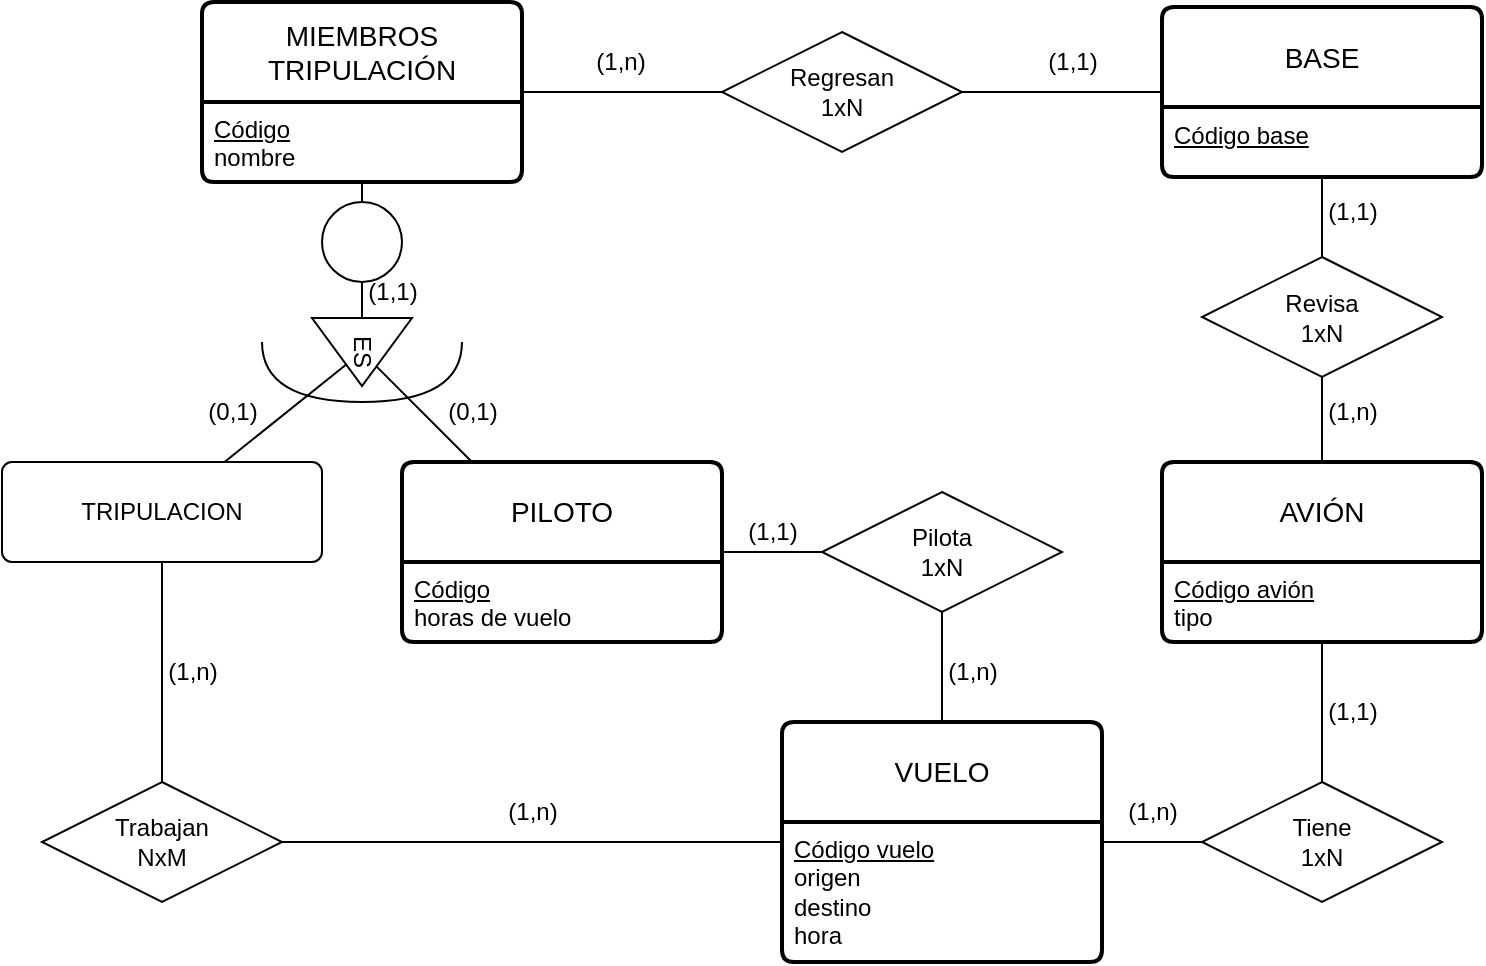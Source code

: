 <mxfile version="22.0.4" type="device">
  <diagram name="Página-1" id="iedd-g0ic7j_8xNG09oi">
    <mxGraphModel dx="1013" dy="715" grid="1" gridSize="10" guides="1" tooltips="1" connect="1" arrows="1" fold="1" page="1" pageScale="1" pageWidth="827" pageHeight="1169" math="0" shadow="0">
      <root>
        <mxCell id="0" />
        <mxCell id="1" parent="0" />
        <mxCell id="muNRo6QNs-Cm7K3Dtx6o-3" value="MIEMBROS TRIPULACIÓN" style="swimlane;childLayout=stackLayout;horizontal=1;startSize=50;horizontalStack=0;rounded=1;fontSize=14;fontStyle=0;strokeWidth=2;resizeParent=0;resizeLast=1;shadow=0;dashed=0;align=center;arcSize=4;whiteSpace=wrap;html=1;" vertex="1" parent="1">
          <mxGeometry x="140" y="10" width="160" height="90" as="geometry" />
        </mxCell>
        <mxCell id="muNRo6QNs-Cm7K3Dtx6o-4" value="&lt;u&gt;Código&lt;/u&gt;&lt;br&gt;nombre&lt;br&gt;" style="align=left;strokeColor=none;fillColor=none;spacingLeft=4;fontSize=12;verticalAlign=top;resizable=0;rotatable=0;part=1;html=1;" vertex="1" parent="muNRo6QNs-Cm7K3Dtx6o-3">
          <mxGeometry y="50" width="160" height="40" as="geometry" />
        </mxCell>
        <mxCell id="muNRo6QNs-Cm7K3Dtx6o-5" value="PILOTO" style="swimlane;childLayout=stackLayout;horizontal=1;startSize=50;horizontalStack=0;rounded=1;fontSize=14;fontStyle=0;strokeWidth=2;resizeParent=0;resizeLast=1;shadow=0;dashed=0;align=center;arcSize=4;whiteSpace=wrap;html=1;" vertex="1" parent="1">
          <mxGeometry x="240" y="240" width="160" height="90" as="geometry" />
        </mxCell>
        <mxCell id="muNRo6QNs-Cm7K3Dtx6o-6" value="&lt;u&gt;Código&lt;/u&gt;&lt;br&gt;horas de vuelo" style="align=left;strokeColor=none;fillColor=none;spacingLeft=4;fontSize=12;verticalAlign=top;resizable=0;rotatable=0;part=1;html=1;" vertex="1" parent="muNRo6QNs-Cm7K3Dtx6o-5">
          <mxGeometry y="50" width="160" height="40" as="geometry" />
        </mxCell>
        <mxCell id="muNRo6QNs-Cm7K3Dtx6o-9" value="" style="endArrow=none;html=1;rounded=0;" edge="1" parent="1" source="muNRo6QNs-Cm7K3Dtx6o-8" target="muNRo6QNs-Cm7K3Dtx6o-5">
          <mxGeometry relative="1" as="geometry">
            <mxPoint x="146" y="100" as="sourcePoint" />
            <mxPoint x="220" y="240" as="targetPoint" />
          </mxGeometry>
        </mxCell>
        <mxCell id="muNRo6QNs-Cm7K3Dtx6o-10" value="" style="endArrow=none;html=1;rounded=0;" edge="1" parent="1" source="muNRo6QNs-Cm7K3Dtx6o-1" target="muNRo6QNs-Cm7K3Dtx6o-8">
          <mxGeometry relative="1" as="geometry">
            <mxPoint x="220" y="130" as="sourcePoint" />
            <mxPoint x="220" y="240" as="targetPoint" />
          </mxGeometry>
        </mxCell>
        <mxCell id="muNRo6QNs-Cm7K3Dtx6o-8" value="ES" style="triangle;whiteSpace=wrap;html=1;rotation=90;" vertex="1" parent="1">
          <mxGeometry x="203" y="160" width="34" height="50" as="geometry" />
        </mxCell>
        <mxCell id="muNRo6QNs-Cm7K3Dtx6o-11" value="(0,1)" style="text;html=1;align=center;verticalAlign=middle;resizable=0;points=[];autosize=1;strokeColor=none;fillColor=none;" vertex="1" parent="1">
          <mxGeometry x="250" y="200" width="50" height="30" as="geometry" />
        </mxCell>
        <mxCell id="muNRo6QNs-Cm7K3Dtx6o-13" value="(1,1)" style="text;html=1;align=center;verticalAlign=middle;resizable=0;points=[];autosize=1;strokeColor=none;fillColor=none;" vertex="1" parent="1">
          <mxGeometry x="210" y="140" width="50" height="30" as="geometry" />
        </mxCell>
        <mxCell id="muNRo6QNs-Cm7K3Dtx6o-16" value="" style="endArrow=none;html=1;rounded=0;" edge="1" parent="1" source="muNRo6QNs-Cm7K3Dtx6o-17" target="muNRo6QNs-Cm7K3Dtx6o-24">
          <mxGeometry relative="1" as="geometry">
            <mxPoint x="250" y="195" as="sourcePoint" />
            <mxPoint x="570" y="55" as="targetPoint" />
          </mxGeometry>
        </mxCell>
        <mxCell id="muNRo6QNs-Cm7K3Dtx6o-18" value="" style="endArrow=none;html=1;rounded=0;" edge="1" parent="1" source="muNRo6QNs-Cm7K3Dtx6o-3" target="muNRo6QNs-Cm7K3Dtx6o-17">
          <mxGeometry relative="1" as="geometry">
            <mxPoint x="350" y="55" as="sourcePoint" />
            <mxPoint x="570" y="59" as="targetPoint" />
          </mxGeometry>
        </mxCell>
        <mxCell id="muNRo6QNs-Cm7K3Dtx6o-17" value="Regresan&lt;br&gt;1xN" style="shape=rhombus;perimeter=rhombusPerimeter;whiteSpace=wrap;html=1;align=center;" vertex="1" parent="1">
          <mxGeometry x="400" y="25" width="120" height="60" as="geometry" />
        </mxCell>
        <mxCell id="muNRo6QNs-Cm7K3Dtx6o-19" value="VUELO" style="swimlane;childLayout=stackLayout;horizontal=1;startSize=50;horizontalStack=0;rounded=1;fontSize=14;fontStyle=0;strokeWidth=2;resizeParent=0;resizeLast=1;shadow=0;dashed=0;align=center;arcSize=4;whiteSpace=wrap;html=1;" vertex="1" parent="1">
          <mxGeometry x="430" y="370" width="160" height="120" as="geometry" />
        </mxCell>
        <mxCell id="muNRo6QNs-Cm7K3Dtx6o-20" value="&lt;u&gt;Código vuelo&lt;/u&gt;&lt;br&gt;origen&lt;br&gt;destino&lt;br&gt;hora" style="align=left;strokeColor=none;fillColor=none;spacingLeft=4;fontSize=12;verticalAlign=top;resizable=0;rotatable=0;part=1;html=1;" vertex="1" parent="muNRo6QNs-Cm7K3Dtx6o-19">
          <mxGeometry y="50" width="160" height="70" as="geometry" />
        </mxCell>
        <mxCell id="muNRo6QNs-Cm7K3Dtx6o-21" value="AVIÓN" style="swimlane;childLayout=stackLayout;horizontal=1;startSize=50;horizontalStack=0;rounded=1;fontSize=14;fontStyle=0;strokeWidth=2;resizeParent=0;resizeLast=1;shadow=0;dashed=0;align=center;arcSize=4;whiteSpace=wrap;html=1;" vertex="1" parent="1">
          <mxGeometry x="620" y="240" width="160" height="90" as="geometry" />
        </mxCell>
        <mxCell id="muNRo6QNs-Cm7K3Dtx6o-22" value="&lt;u&gt;Código avión&lt;/u&gt;&lt;br&gt;tipo" style="align=left;strokeColor=none;fillColor=none;spacingLeft=4;fontSize=12;verticalAlign=top;resizable=0;rotatable=0;part=1;html=1;" vertex="1" parent="muNRo6QNs-Cm7K3Dtx6o-21">
          <mxGeometry y="50" width="160" height="40" as="geometry" />
        </mxCell>
        <mxCell id="muNRo6QNs-Cm7K3Dtx6o-24" value="BASE" style="swimlane;childLayout=stackLayout;horizontal=1;startSize=50;horizontalStack=0;rounded=1;fontSize=14;fontStyle=0;strokeWidth=2;resizeParent=0;resizeLast=1;shadow=0;dashed=0;align=center;arcSize=4;whiteSpace=wrap;html=1;" vertex="1" parent="1">
          <mxGeometry x="620" y="12.5" width="160" height="85" as="geometry" />
        </mxCell>
        <mxCell id="muNRo6QNs-Cm7K3Dtx6o-25" value="&lt;u&gt;Código base&lt;/u&gt;" style="align=left;strokeColor=none;fillColor=none;spacingLeft=4;fontSize=12;verticalAlign=top;resizable=0;rotatable=0;part=1;html=1;" vertex="1" parent="muNRo6QNs-Cm7K3Dtx6o-24">
          <mxGeometry y="50" width="160" height="35" as="geometry" />
        </mxCell>
        <mxCell id="muNRo6QNs-Cm7K3Dtx6o-26" value="(1,n)" style="text;html=1;align=center;verticalAlign=middle;resizable=0;points=[];autosize=1;strokeColor=none;fillColor=none;" vertex="1" parent="1">
          <mxGeometry x="323.5" y="25" width="50" height="30" as="geometry" />
        </mxCell>
        <mxCell id="muNRo6QNs-Cm7K3Dtx6o-27" value="(1,1)" style="text;html=1;align=center;verticalAlign=middle;resizable=0;points=[];autosize=1;strokeColor=none;fillColor=none;" vertex="1" parent="1">
          <mxGeometry x="550" y="25" width="50" height="30" as="geometry" />
        </mxCell>
        <mxCell id="muNRo6QNs-Cm7K3Dtx6o-30" value="" style="endArrow=none;html=1;rounded=0;" edge="1" parent="1" source="muNRo6QNs-Cm7K3Dtx6o-29" target="muNRo6QNs-Cm7K3Dtx6o-21">
          <mxGeometry relative="1" as="geometry">
            <mxPoint x="320" y="322.5" as="sourcePoint" />
            <mxPoint x="700" y="222.5" as="targetPoint" />
          </mxGeometry>
        </mxCell>
        <mxCell id="muNRo6QNs-Cm7K3Dtx6o-31" value="" style="endArrow=none;html=1;rounded=0;" edge="1" parent="1" source="muNRo6QNs-Cm7K3Dtx6o-24" target="muNRo6QNs-Cm7K3Dtx6o-29">
          <mxGeometry relative="1" as="geometry">
            <mxPoint x="700" y="110" as="sourcePoint" />
            <mxPoint x="700" y="222.5" as="targetPoint" />
          </mxGeometry>
        </mxCell>
        <mxCell id="muNRo6QNs-Cm7K3Dtx6o-29" value="Revisa&lt;br&gt;1xN" style="shape=rhombus;perimeter=rhombusPerimeter;whiteSpace=wrap;html=1;align=center;" vertex="1" parent="1">
          <mxGeometry x="640" y="137.5" width="120" height="60" as="geometry" />
        </mxCell>
        <mxCell id="muNRo6QNs-Cm7K3Dtx6o-32" value="(1,n)" style="text;html=1;align=center;verticalAlign=middle;resizable=0;points=[];autosize=1;strokeColor=none;fillColor=none;" vertex="1" parent="1">
          <mxGeometry x="690" y="200" width="50" height="30" as="geometry" />
        </mxCell>
        <mxCell id="muNRo6QNs-Cm7K3Dtx6o-33" value="(1,1)" style="text;html=1;align=center;verticalAlign=middle;resizable=0;points=[];autosize=1;strokeColor=none;fillColor=none;" vertex="1" parent="1">
          <mxGeometry x="690" y="100" width="50" height="30" as="geometry" />
        </mxCell>
        <mxCell id="muNRo6QNs-Cm7K3Dtx6o-34" value="Trabajan&lt;br&gt;NxM" style="shape=rhombus;perimeter=rhombusPerimeter;whiteSpace=wrap;html=1;align=center;" vertex="1" parent="1">
          <mxGeometry x="60" y="400" width="120" height="60" as="geometry" />
        </mxCell>
        <mxCell id="muNRo6QNs-Cm7K3Dtx6o-46" value="(0,1)" style="text;html=1;align=center;verticalAlign=middle;resizable=0;points=[];autosize=1;strokeColor=none;fillColor=none;" vertex="1" parent="1">
          <mxGeometry x="130" y="200" width="50" height="30" as="geometry" />
        </mxCell>
        <mxCell id="muNRo6QNs-Cm7K3Dtx6o-47" value="" style="endArrow=none;html=1;rounded=0;" edge="1" parent="1" source="muNRo6QNs-Cm7K3Dtx6o-8" target="muNRo6QNs-Cm7K3Dtx6o-48">
          <mxGeometry relative="1" as="geometry">
            <mxPoint x="237" y="202" as="sourcePoint" />
            <mxPoint x="165" y="240" as="targetPoint" />
          </mxGeometry>
        </mxCell>
        <mxCell id="muNRo6QNs-Cm7K3Dtx6o-48" value="TRIPULACION" style="rounded=1;arcSize=10;whiteSpace=wrap;html=1;align=center;" vertex="1" parent="1">
          <mxGeometry x="40" y="240" width="160" height="50" as="geometry" />
        </mxCell>
        <mxCell id="muNRo6QNs-Cm7K3Dtx6o-52" value="" style="endArrow=none;html=1;rounded=0;" edge="1" parent="1" source="muNRo6QNs-Cm7K3Dtx6o-3" target="muNRo6QNs-Cm7K3Dtx6o-1">
          <mxGeometry relative="1" as="geometry">
            <mxPoint x="220" y="100" as="sourcePoint" />
            <mxPoint x="220" y="168" as="targetPoint" />
          </mxGeometry>
        </mxCell>
        <mxCell id="muNRo6QNs-Cm7K3Dtx6o-1" value="" style="ellipse;whiteSpace=wrap;html=1;aspect=fixed;" vertex="1" parent="1">
          <mxGeometry x="200" y="110" width="40" height="40" as="geometry" />
        </mxCell>
        <mxCell id="muNRo6QNs-Cm7K3Dtx6o-53" value="" style="shape=requiredInterface;html=1;verticalLabelPosition=bottom;sketch=0;rotation=90;" vertex="1" parent="1">
          <mxGeometry x="205" y="145" width="30" height="100" as="geometry" />
        </mxCell>
        <mxCell id="muNRo6QNs-Cm7K3Dtx6o-54" value="" style="endArrow=none;html=1;rounded=0;" edge="1" parent="1" source="muNRo6QNs-Cm7K3Dtx6o-48" target="muNRo6QNs-Cm7K3Dtx6o-34">
          <mxGeometry relative="1" as="geometry">
            <mxPoint x="270" y="410" as="sourcePoint" />
            <mxPoint x="430" y="410" as="targetPoint" />
          </mxGeometry>
        </mxCell>
        <mxCell id="muNRo6QNs-Cm7K3Dtx6o-55" value="" style="endArrow=none;html=1;rounded=0;" edge="1" parent="1" source="muNRo6QNs-Cm7K3Dtx6o-61" target="muNRo6QNs-Cm7K3Dtx6o-5">
          <mxGeometry relative="1" as="geometry">
            <mxPoint x="145" y="300" as="sourcePoint" />
            <mxPoint x="216" y="417" as="targetPoint" />
          </mxGeometry>
        </mxCell>
        <mxCell id="muNRo6QNs-Cm7K3Dtx6o-56" value="" style="endArrow=none;html=1;rounded=0;" edge="1" parent="1" source="muNRo6QNs-Cm7K3Dtx6o-34" target="muNRo6QNs-Cm7K3Dtx6o-19">
          <mxGeometry relative="1" as="geometry">
            <mxPoint x="245" y="418" as="sourcePoint" />
            <mxPoint x="299" y="340" as="targetPoint" />
          </mxGeometry>
        </mxCell>
        <mxCell id="muNRo6QNs-Cm7K3Dtx6o-57" value="(1,n)" style="text;html=1;align=center;verticalAlign=middle;resizable=0;points=[];autosize=1;strokeColor=none;fillColor=none;" vertex="1" parent="1">
          <mxGeometry x="110" y="330" width="50" height="30" as="geometry" />
        </mxCell>
        <mxCell id="muNRo6QNs-Cm7K3Dtx6o-58" value="(1,1)" style="text;html=1;align=center;verticalAlign=middle;resizable=0;points=[];autosize=1;strokeColor=none;fillColor=none;" vertex="1" parent="1">
          <mxGeometry x="400" y="260" width="50" height="30" as="geometry" />
        </mxCell>
        <mxCell id="muNRo6QNs-Cm7K3Dtx6o-60" value="(1,n)" style="text;html=1;align=center;verticalAlign=middle;resizable=0;points=[];autosize=1;strokeColor=none;fillColor=none;" vertex="1" parent="1">
          <mxGeometry x="280" y="400" width="50" height="30" as="geometry" />
        </mxCell>
        <mxCell id="muNRo6QNs-Cm7K3Dtx6o-61" value="Pilota&lt;br&gt;1xN" style="shape=rhombus;perimeter=rhombusPerimeter;whiteSpace=wrap;html=1;align=center;" vertex="1" parent="1">
          <mxGeometry x="450" y="255" width="120" height="60" as="geometry" />
        </mxCell>
        <mxCell id="muNRo6QNs-Cm7K3Dtx6o-62" value="" style="endArrow=none;html=1;rounded=0;" edge="1" parent="1" source="muNRo6QNs-Cm7K3Dtx6o-61" target="muNRo6QNs-Cm7K3Dtx6o-19">
          <mxGeometry relative="1" as="geometry">
            <mxPoint x="300" y="400" as="sourcePoint" />
            <mxPoint x="460" y="400" as="targetPoint" />
          </mxGeometry>
        </mxCell>
        <mxCell id="muNRo6QNs-Cm7K3Dtx6o-66" value="(1,n)" style="text;html=1;align=center;verticalAlign=middle;resizable=0;points=[];autosize=1;strokeColor=none;fillColor=none;" vertex="1" parent="1">
          <mxGeometry x="500" y="330" width="50" height="30" as="geometry" />
        </mxCell>
        <mxCell id="muNRo6QNs-Cm7K3Dtx6o-67" value="Tiene&lt;br&gt;1xN" style="shape=rhombus;perimeter=rhombusPerimeter;whiteSpace=wrap;html=1;align=center;" vertex="1" parent="1">
          <mxGeometry x="640" y="400" width="120" height="60" as="geometry" />
        </mxCell>
        <mxCell id="muNRo6QNs-Cm7K3Dtx6o-68" value="(1,1)" style="text;html=1;align=center;verticalAlign=middle;resizable=0;points=[];autosize=1;strokeColor=none;fillColor=none;" vertex="1" parent="1">
          <mxGeometry x="690" y="350" width="50" height="30" as="geometry" />
        </mxCell>
        <mxCell id="muNRo6QNs-Cm7K3Dtx6o-69" value="(1,n)" style="text;html=1;align=center;verticalAlign=middle;resizable=0;points=[];autosize=1;strokeColor=none;fillColor=none;" vertex="1" parent="1">
          <mxGeometry x="590" y="400" width="50" height="30" as="geometry" />
        </mxCell>
        <mxCell id="muNRo6QNs-Cm7K3Dtx6o-70" value="" style="endArrow=none;html=1;rounded=0;" edge="1" parent="1" source="muNRo6QNs-Cm7K3Dtx6o-67" target="muNRo6QNs-Cm7K3Dtx6o-19">
          <mxGeometry relative="1" as="geometry">
            <mxPoint x="300" y="400" as="sourcePoint" />
            <mxPoint x="460" y="400" as="targetPoint" />
          </mxGeometry>
        </mxCell>
        <mxCell id="muNRo6QNs-Cm7K3Dtx6o-71" value="" style="endArrow=none;html=1;rounded=0;" edge="1" parent="1" source="muNRo6QNs-Cm7K3Dtx6o-67" target="muNRo6QNs-Cm7K3Dtx6o-21">
          <mxGeometry relative="1" as="geometry">
            <mxPoint x="650" y="440" as="sourcePoint" />
            <mxPoint x="600" y="440" as="targetPoint" />
          </mxGeometry>
        </mxCell>
      </root>
    </mxGraphModel>
  </diagram>
</mxfile>
